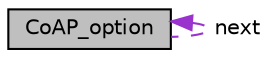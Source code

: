 digraph "CoAP_option"
{
 // LATEX_PDF_SIZE
  edge [fontname="Helvetica",fontsize="10",labelfontname="Helvetica",labelfontsize="10"];
  node [fontname="Helvetica",fontsize="10",shape=record];
  Node1 [label="CoAP_option",height=0.2,width=0.4,color="black", fillcolor="grey75", style="filled", fontcolor="black",tooltip="Coap option."];
  Node1 -> Node1 [dir="back",color="darkorchid3",fontsize="10",style="dashed",label=" next" ,fontname="Helvetica"];
}
